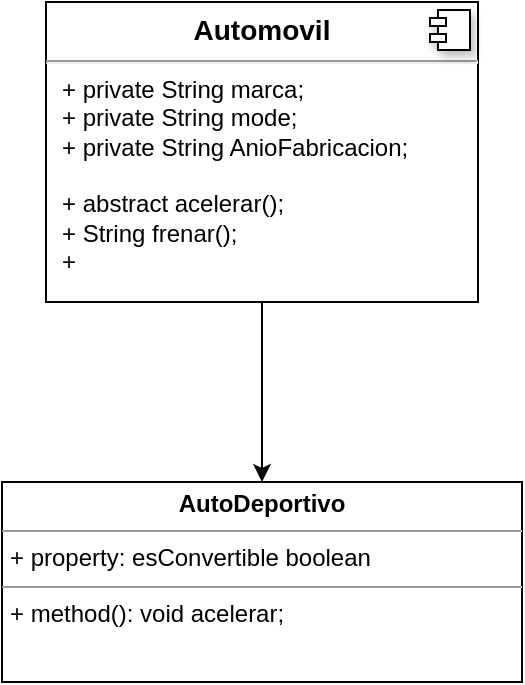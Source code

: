 <mxfile version="21.6.5" type="github">
  <diagram name="Página-1" id="rZiVrJOPipBYlW6eSK5M">
    <mxGraphModel dx="880" dy="452" grid="1" gridSize="10" guides="1" tooltips="1" connect="1" arrows="1" fold="1" page="1" pageScale="1" pageWidth="827" pageHeight="1169" math="0" shadow="0">
      <root>
        <mxCell id="0" />
        <mxCell id="1" parent="0" />
        <mxCell id="qHaAS4YsM5fUrr2oa8HK-9" style="edgeStyle=orthogonalEdgeStyle;rounded=0;orthogonalLoop=1;jettySize=auto;html=1;" edge="1" parent="1" source="qHaAS4YsM5fUrr2oa8HK-2" target="qHaAS4YsM5fUrr2oa8HK-8">
          <mxGeometry relative="1" as="geometry" />
        </mxCell>
        <mxCell id="qHaAS4YsM5fUrr2oa8HK-2" value="&lt;p style=&quot;margin:0px;margin-top:6px;text-align:center;&quot;&gt;&lt;b style=&quot;font-size: 14px;&quot;&gt;Automovil&lt;/b&gt;&lt;/p&gt;&lt;hr&gt;&lt;p style=&quot;margin:0px;margin-left:8px;&quot;&gt;+ private String marca;&lt;/p&gt;&lt;p style=&quot;margin:0px;margin-left:8px;&quot;&gt;+ private String mode;&lt;/p&gt;&lt;p style=&quot;margin:0px;margin-left:8px;&quot;&gt;+ private String AnioFabricacion;&lt;/p&gt;&lt;p style=&quot;margin:0px;margin-left:8px;&quot;&gt;&lt;br&gt;&lt;/p&gt;&lt;p style=&quot;margin:0px;margin-left:8px;&quot;&gt;+ abstract acelerar();&lt;/p&gt;&lt;p style=&quot;margin:0px;margin-left:8px;&quot;&gt;+ String frenar();&lt;/p&gt;&lt;p style=&quot;margin:0px;margin-left:8px;&quot;&gt;+&amp;nbsp;&lt;/p&gt;" style="align=left;overflow=fill;html=1;dropTarget=0;whiteSpace=wrap;gradientColor=none;" vertex="1" parent="1">
          <mxGeometry x="324" y="20" width="216" height="150" as="geometry" />
        </mxCell>
        <mxCell id="qHaAS4YsM5fUrr2oa8HK-3" value="" style="shape=component;jettyWidth=8;jettyHeight=4;gradientColor=none;shadow=1;" vertex="1" parent="qHaAS4YsM5fUrr2oa8HK-2">
          <mxGeometry x="1" width="20" height="20" relative="1" as="geometry">
            <mxPoint x="-24" y="4" as="offset" />
          </mxGeometry>
        </mxCell>
        <mxCell id="qHaAS4YsM5fUrr2oa8HK-8" value="&lt;p style=&quot;margin:0px;margin-top:4px;text-align:center;&quot;&gt;&lt;b&gt;AutoDeportivo&lt;/b&gt;&lt;/p&gt;&lt;hr size=&quot;1&quot;&gt;&lt;p style=&quot;margin:0px;margin-left:4px;&quot;&gt;+ property: esConvertible boolean&lt;/p&gt;&lt;hr size=&quot;1&quot;&gt;&lt;p style=&quot;margin:0px;margin-left:4px;&quot;&gt;+ method(): void acelerar;&lt;/p&gt;" style="verticalAlign=top;align=left;overflow=fill;fontSize=12;fontFamily=Helvetica;html=1;whiteSpace=wrap;" vertex="1" parent="1">
          <mxGeometry x="302" y="260" width="260" height="100" as="geometry" />
        </mxCell>
      </root>
    </mxGraphModel>
  </diagram>
</mxfile>
